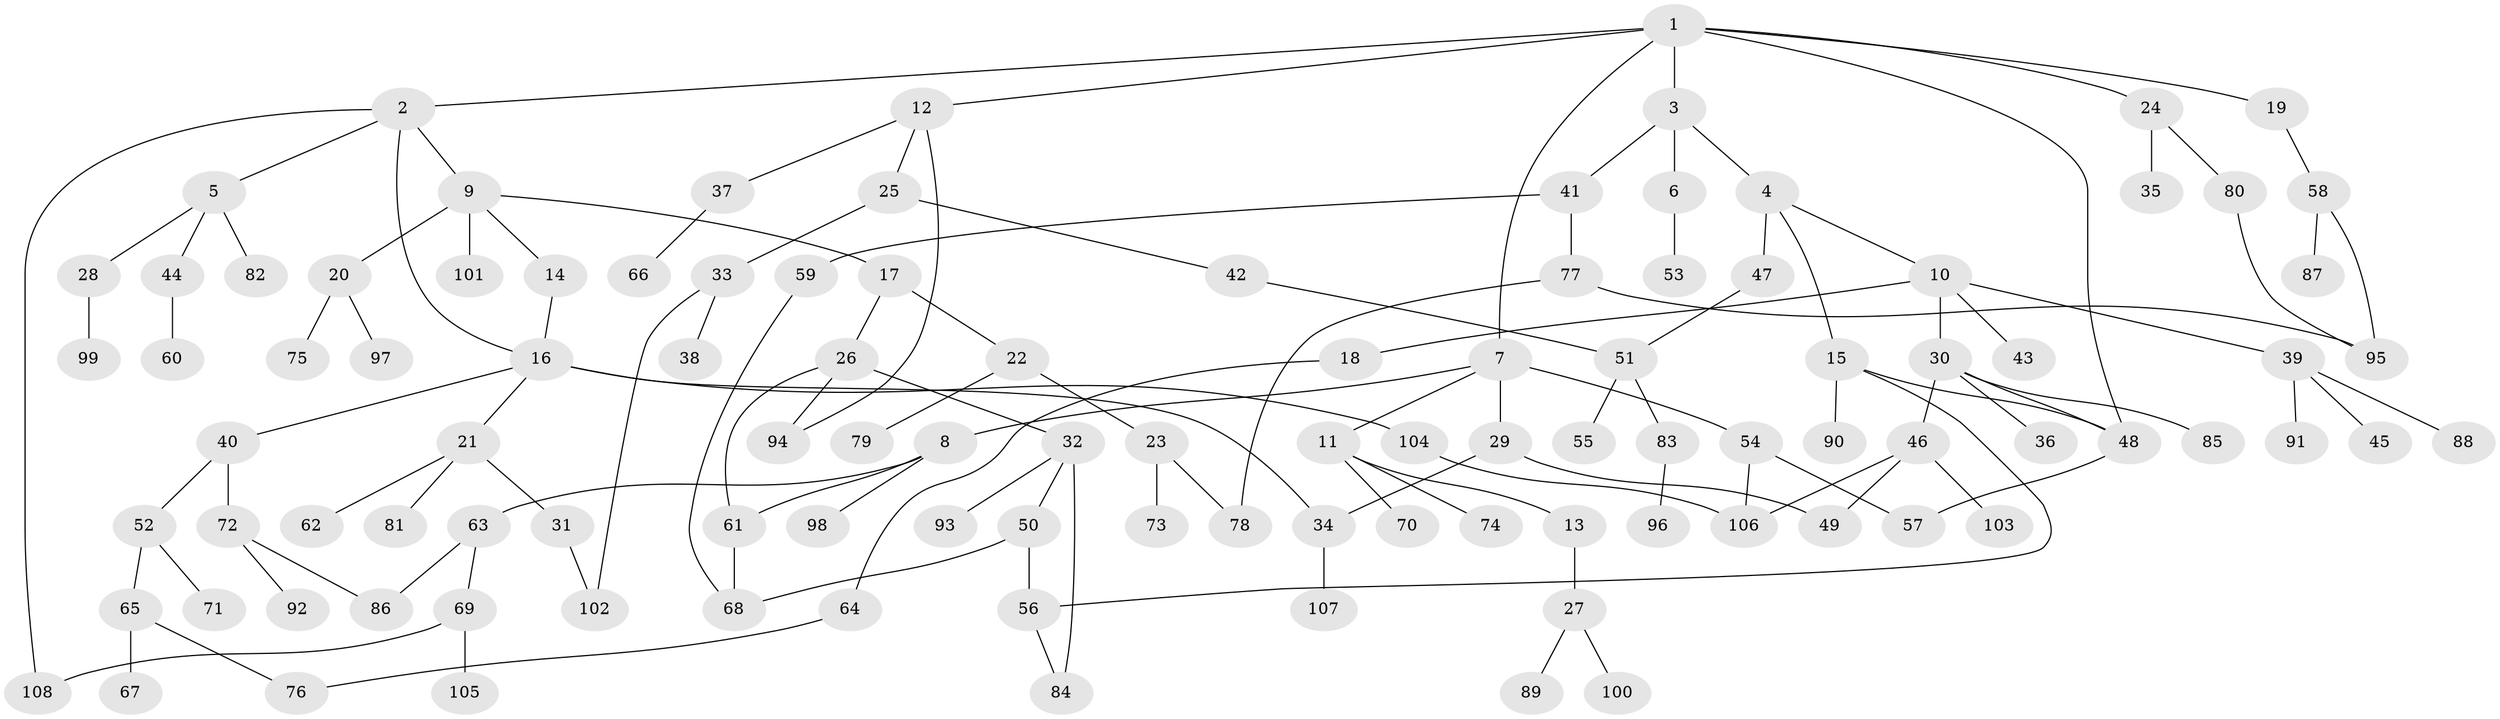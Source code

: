 // coarse degree distribution, {9: 0.022727272727272728, 5: 0.045454545454545456, 3: 0.29545454545454547, 1: 0.1590909090909091, 6: 0.022727272727272728, 4: 0.11363636363636363, 2: 0.3181818181818182, 7: 0.022727272727272728}
// Generated by graph-tools (version 1.1) at 2025/48/03/04/25 22:48:42]
// undirected, 108 vertices, 129 edges
graph export_dot {
  node [color=gray90,style=filled];
  1;
  2;
  3;
  4;
  5;
  6;
  7;
  8;
  9;
  10;
  11;
  12;
  13;
  14;
  15;
  16;
  17;
  18;
  19;
  20;
  21;
  22;
  23;
  24;
  25;
  26;
  27;
  28;
  29;
  30;
  31;
  32;
  33;
  34;
  35;
  36;
  37;
  38;
  39;
  40;
  41;
  42;
  43;
  44;
  45;
  46;
  47;
  48;
  49;
  50;
  51;
  52;
  53;
  54;
  55;
  56;
  57;
  58;
  59;
  60;
  61;
  62;
  63;
  64;
  65;
  66;
  67;
  68;
  69;
  70;
  71;
  72;
  73;
  74;
  75;
  76;
  77;
  78;
  79;
  80;
  81;
  82;
  83;
  84;
  85;
  86;
  87;
  88;
  89;
  90;
  91;
  92;
  93;
  94;
  95;
  96;
  97;
  98;
  99;
  100;
  101;
  102;
  103;
  104;
  105;
  106;
  107;
  108;
  1 -- 2;
  1 -- 3;
  1 -- 7;
  1 -- 12;
  1 -- 19;
  1 -- 24;
  1 -- 48;
  2 -- 5;
  2 -- 9;
  2 -- 16;
  2 -- 108;
  3 -- 4;
  3 -- 6;
  3 -- 41;
  4 -- 10;
  4 -- 15;
  4 -- 47;
  5 -- 28;
  5 -- 44;
  5 -- 82;
  6 -- 53;
  7 -- 8;
  7 -- 11;
  7 -- 29;
  7 -- 54;
  8 -- 61;
  8 -- 63;
  8 -- 98;
  9 -- 14;
  9 -- 17;
  9 -- 20;
  9 -- 101;
  10 -- 18;
  10 -- 30;
  10 -- 39;
  10 -- 43;
  11 -- 13;
  11 -- 70;
  11 -- 74;
  12 -- 25;
  12 -- 37;
  12 -- 94;
  13 -- 27;
  14 -- 16;
  15 -- 56;
  15 -- 90;
  15 -- 48;
  16 -- 21;
  16 -- 40;
  16 -- 104;
  16 -- 34;
  17 -- 22;
  17 -- 26;
  18 -- 64;
  19 -- 58;
  20 -- 75;
  20 -- 97;
  21 -- 31;
  21 -- 62;
  21 -- 81;
  22 -- 23;
  22 -- 79;
  23 -- 73;
  23 -- 78;
  24 -- 35;
  24 -- 80;
  25 -- 33;
  25 -- 42;
  26 -- 32;
  26 -- 94;
  26 -- 61;
  27 -- 89;
  27 -- 100;
  28 -- 99;
  29 -- 34;
  29 -- 49;
  30 -- 36;
  30 -- 46;
  30 -- 48;
  30 -- 85;
  31 -- 102;
  32 -- 50;
  32 -- 84;
  32 -- 93;
  33 -- 38;
  33 -- 102;
  34 -- 107;
  37 -- 66;
  39 -- 45;
  39 -- 88;
  39 -- 91;
  40 -- 52;
  40 -- 72;
  41 -- 59;
  41 -- 77;
  42 -- 51;
  44 -- 60;
  46 -- 103;
  46 -- 49;
  46 -- 106;
  47 -- 51;
  48 -- 57;
  50 -- 68;
  50 -- 56;
  51 -- 55;
  51 -- 83;
  52 -- 65;
  52 -- 71;
  54 -- 106;
  54 -- 57;
  56 -- 84;
  58 -- 87;
  58 -- 95;
  59 -- 68;
  61 -- 68;
  63 -- 69;
  63 -- 86;
  64 -- 76;
  65 -- 67;
  65 -- 76;
  69 -- 105;
  69 -- 108;
  72 -- 86;
  72 -- 92;
  77 -- 78;
  77 -- 95;
  80 -- 95;
  83 -- 96;
  104 -- 106;
}
